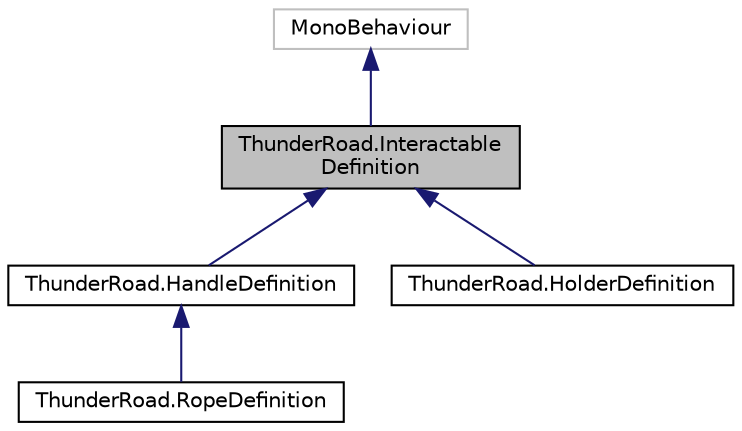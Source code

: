 digraph "ThunderRoad.InteractableDefinition"
{
 // LATEX_PDF_SIZE
  edge [fontname="Helvetica",fontsize="10",labelfontname="Helvetica",labelfontsize="10"];
  node [fontname="Helvetica",fontsize="10",shape=record];
  Node1 [label="ThunderRoad.Interactable\lDefinition",height=0.2,width=0.4,color="black", fillcolor="grey75", style="filled", fontcolor="black",tooltip="Class InteractableDefinition. Implements the UnityEngine.MonoBehaviour"];
  Node2 -> Node1 [dir="back",color="midnightblue",fontsize="10",style="solid",fontname="Helvetica"];
  Node2 [label="MonoBehaviour",height=0.2,width=0.4,color="grey75", fillcolor="white", style="filled",tooltip=" "];
  Node1 -> Node3 [dir="back",color="midnightblue",fontsize="10",style="solid",fontname="Helvetica"];
  Node3 [label="ThunderRoad.HandleDefinition",height=0.2,width=0.4,color="black", fillcolor="white", style="filled",URL="$class_thunder_road_1_1_handle_definition.html",tooltip="Class HandleDefinition. Implements the ThunderRoad.InteractableDefinition"];
  Node3 -> Node4 [dir="back",color="midnightblue",fontsize="10",style="solid",fontname="Helvetica"];
  Node4 [label="ThunderRoad.RopeDefinition",height=0.2,width=0.4,color="black", fillcolor="white", style="filled",URL="$class_thunder_road_1_1_rope_definition.html",tooltip="Class RopeDefinition. Implements the ThunderRoad.HandleDefinition"];
  Node1 -> Node5 [dir="back",color="midnightblue",fontsize="10",style="solid",fontname="Helvetica"];
  Node5 [label="ThunderRoad.HolderDefinition",height=0.2,width=0.4,color="black", fillcolor="white", style="filled",URL="$class_thunder_road_1_1_holder_definition.html",tooltip="Class HolderDefinition. Implements the ThunderRoad.InteractableDefinition"];
}
